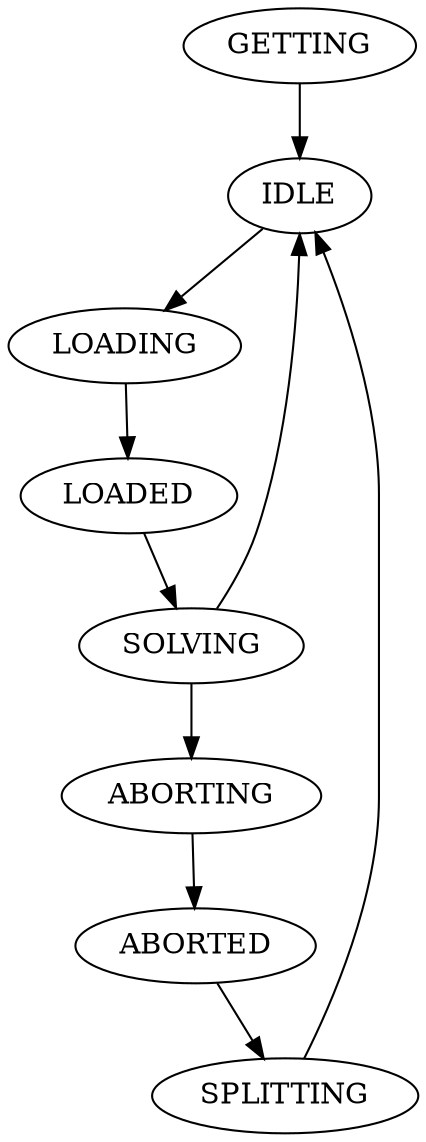 digraph G {
	IDLE -> LOADING;
	GETTING -> IDLE;
	LOADING -> LOADED;
	LOADED -> SOLVING;
	SOLVING -> IDLE;
	SOLVING -> ABORTING;
	ABORTING -> ABORTED;
	ABORTED -> SPLITTING;
	SPLITTING -> IDLE;
}
